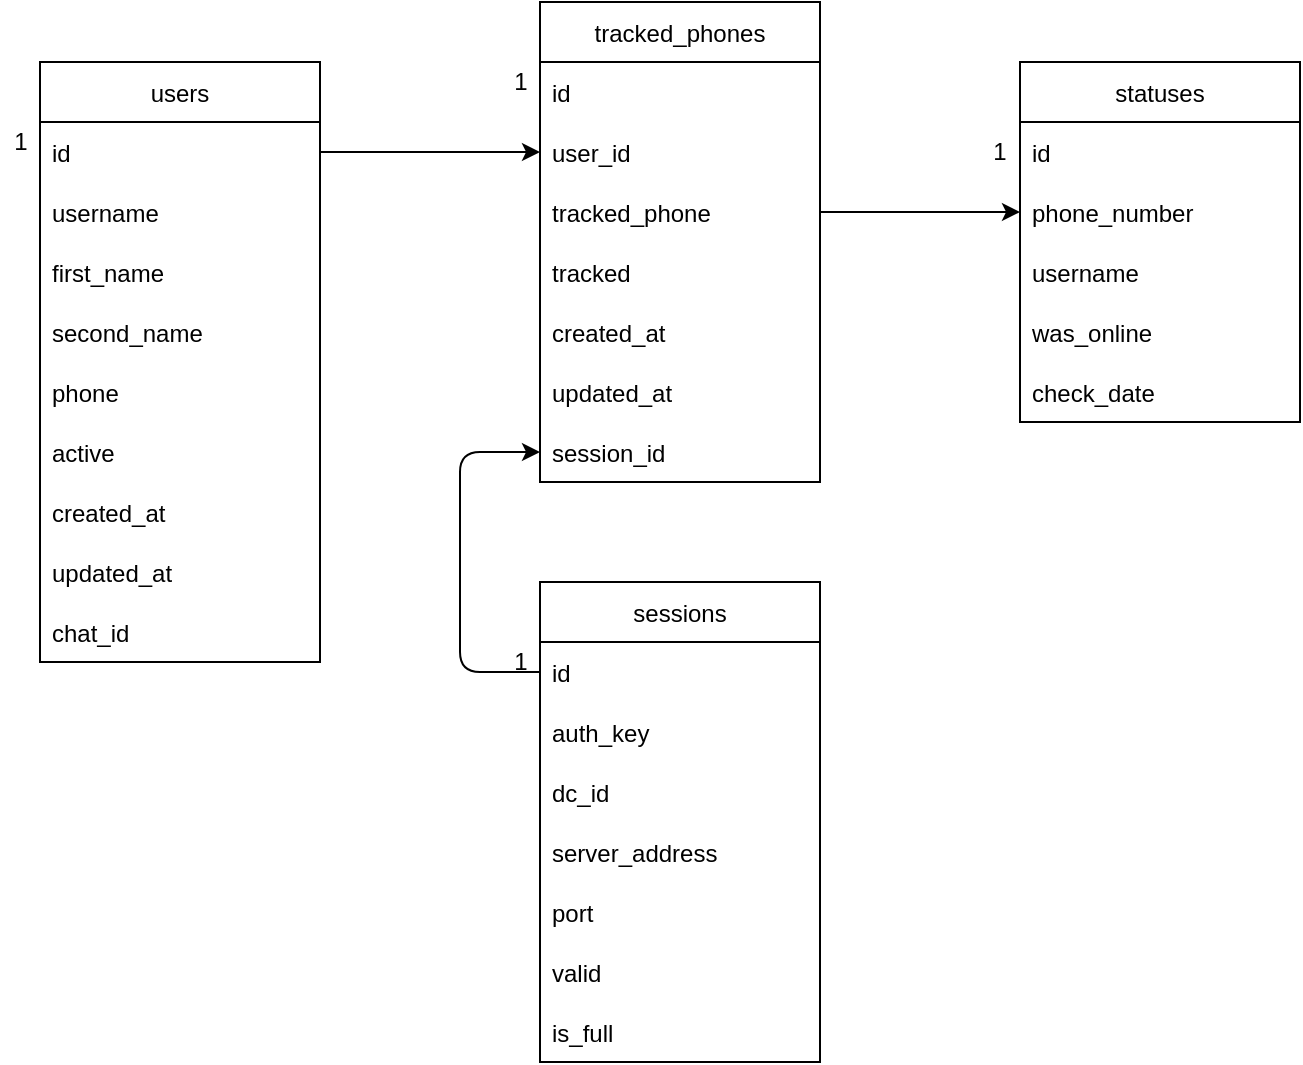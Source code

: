 <mxfile>
    <diagram id="2Lz8g4aXv7PvrA9rQq6V" name="Page-1">
        <mxGraphModel dx="701" dy="680" grid="1" gridSize="10" guides="1" tooltips="1" connect="1" arrows="1" fold="1" page="1" pageScale="1" pageWidth="827" pageHeight="1169" math="0" shadow="0">
            <root>
                <mxCell id="0"/>
                <mxCell id="1" parent="0"/>
                <mxCell id="C8LECRT7jh5EdWTfIgT6-41" style="edgeStyle=orthogonalEdgeStyle;rounded=0;orthogonalLoop=1;jettySize=auto;html=1;exitX=1;exitY=0.5;exitDx=0;exitDy=0;entryX=0;entryY=0.5;entryDx=0;entryDy=0;" parent="1" source="C8LECRT7jh5EdWTfIgT6-7" target="C8LECRT7jh5EdWTfIgT6-11" edge="1">
                    <mxGeometry relative="1" as="geometry"/>
                </mxCell>
                <mxCell id="C8LECRT7jh5EdWTfIgT6-44" value="" style="group" parent="1" vertex="1" connectable="0">
                    <mxGeometry x="310" y="20" width="160" height="240" as="geometry"/>
                </mxCell>
                <mxCell id="6" value="" style="group" parent="C8LECRT7jh5EdWTfIgT6-44" vertex="1" connectable="0">
                    <mxGeometry width="160" height="240" as="geometry"/>
                </mxCell>
                <mxCell id="C8LECRT7jh5EdWTfIgT6-5" value="tracked_phones" style="swimlane;fontStyle=0;childLayout=stackLayout;horizontal=1;startSize=30;horizontalStack=0;resizeParent=1;resizeParentMax=0;resizeLast=0;collapsible=1;marginBottom=0;" parent="6" vertex="1">
                    <mxGeometry x="20" width="140" height="240" as="geometry"/>
                </mxCell>
                <mxCell id="3" value="id" style="text;strokeColor=none;fillColor=none;align=left;verticalAlign=middle;spacingLeft=4;spacingRight=4;overflow=hidden;points=[[0,0.5],[1,0.5]];portConstraint=eastwest;rotatable=0;" parent="C8LECRT7jh5EdWTfIgT6-5" vertex="1">
                    <mxGeometry y="30" width="140" height="30" as="geometry"/>
                </mxCell>
                <mxCell id="C8LECRT7jh5EdWTfIgT6-6" value="user_id" style="text;strokeColor=none;fillColor=none;align=left;verticalAlign=middle;spacingLeft=4;spacingRight=4;overflow=hidden;points=[[0,0.5],[1,0.5]];portConstraint=eastwest;rotatable=0;" parent="C8LECRT7jh5EdWTfIgT6-5" vertex="1">
                    <mxGeometry y="60" width="140" height="30" as="geometry"/>
                </mxCell>
                <mxCell id="C8LECRT7jh5EdWTfIgT6-7" value="tracked_phone" style="text;strokeColor=none;fillColor=none;align=left;verticalAlign=middle;spacingLeft=4;spacingRight=4;overflow=hidden;points=[[0,0.5],[1,0.5]];portConstraint=eastwest;rotatable=0;" parent="C8LECRT7jh5EdWTfIgT6-5" vertex="1">
                    <mxGeometry y="90" width="140" height="30" as="geometry"/>
                </mxCell>
                <mxCell id="C8LECRT7jh5EdWTfIgT6-8" value="tracked" style="text;strokeColor=none;fillColor=none;align=left;verticalAlign=middle;spacingLeft=4;spacingRight=4;overflow=hidden;points=[[0,0.5],[1,0.5]];portConstraint=eastwest;rotatable=0;" parent="C8LECRT7jh5EdWTfIgT6-5" vertex="1">
                    <mxGeometry y="120" width="140" height="30" as="geometry"/>
                </mxCell>
                <mxCell id="C8LECRT7jh5EdWTfIgT6-35" value="created_at" style="text;strokeColor=none;fillColor=none;align=left;verticalAlign=middle;spacingLeft=4;spacingRight=4;overflow=hidden;points=[[0,0.5],[1,0.5]];portConstraint=eastwest;rotatable=0;" parent="C8LECRT7jh5EdWTfIgT6-5" vertex="1">
                    <mxGeometry y="150" width="140" height="30" as="geometry"/>
                </mxCell>
                <mxCell id="C8LECRT7jh5EdWTfIgT6-36" value="updated_at" style="text;strokeColor=none;fillColor=none;align=left;verticalAlign=middle;spacingLeft=4;spacingRight=4;overflow=hidden;points=[[0,0.5],[1,0.5]];portConstraint=eastwest;rotatable=0;" parent="C8LECRT7jh5EdWTfIgT6-5" vertex="1">
                    <mxGeometry y="180" width="140" height="30" as="geometry"/>
                </mxCell>
                <mxCell id="2" value="session_id" style="text;strokeColor=none;fillColor=none;align=left;verticalAlign=middle;spacingLeft=4;spacingRight=4;overflow=hidden;points=[[0,0.5],[1,0.5]];portConstraint=eastwest;rotatable=0;" parent="C8LECRT7jh5EdWTfIgT6-5" vertex="1">
                    <mxGeometry y="210" width="140" height="30" as="geometry"/>
                </mxCell>
                <mxCell id="5" value="1" style="text;html=1;align=center;verticalAlign=middle;resizable=0;points=[];autosize=1;strokeColor=none;fillColor=none;" parent="6" vertex="1">
                    <mxGeometry y="30" width="20" height="20" as="geometry"/>
                </mxCell>
                <mxCell id="C8LECRT7jh5EdWTfIgT6-45" value="" style="group" parent="1" vertex="1" connectable="0">
                    <mxGeometry x="60" y="50" width="160" height="330" as="geometry"/>
                </mxCell>
                <mxCell id="C8LECRT7jh5EdWTfIgT6-1" value="users" style="swimlane;fontStyle=0;childLayout=stackLayout;horizontal=1;startSize=30;horizontalStack=0;resizeParent=1;resizeParentMax=0;resizeLast=0;collapsible=1;marginBottom=0;" parent="C8LECRT7jh5EdWTfIgT6-45" vertex="1">
                    <mxGeometry x="20" width="140" height="300" as="geometry">
                        <mxRectangle x="80" y="20" width="60" height="30" as="alternateBounds"/>
                    </mxGeometry>
                </mxCell>
                <mxCell id="C8LECRT7jh5EdWTfIgT6-42" value="id" style="text;strokeColor=none;fillColor=none;align=left;verticalAlign=middle;spacingLeft=4;spacingRight=4;overflow=hidden;points=[[0,0.5],[1,0.5]];portConstraint=eastwest;rotatable=0;" parent="C8LECRT7jh5EdWTfIgT6-1" vertex="1">
                    <mxGeometry y="30" width="140" height="30" as="geometry"/>
                </mxCell>
                <mxCell id="C8LECRT7jh5EdWTfIgT6-3" value="username" style="text;strokeColor=none;fillColor=none;align=left;verticalAlign=middle;spacingLeft=4;spacingRight=4;overflow=hidden;points=[[0,0.5],[1,0.5]];portConstraint=eastwest;rotatable=0;" parent="C8LECRT7jh5EdWTfIgT6-1" vertex="1">
                    <mxGeometry y="60" width="140" height="30" as="geometry"/>
                </mxCell>
                <mxCell id="C8LECRT7jh5EdWTfIgT6-4" value="first_name" style="text;strokeColor=none;fillColor=none;align=left;verticalAlign=middle;spacingLeft=4;spacingRight=4;overflow=hidden;points=[[0,0.5],[1,0.5]];portConstraint=eastwest;rotatable=0;" parent="C8LECRT7jh5EdWTfIgT6-1" vertex="1">
                    <mxGeometry y="90" width="140" height="30" as="geometry"/>
                </mxCell>
                <mxCell id="C8LECRT7jh5EdWTfIgT6-23" value="second_name" style="text;strokeColor=none;fillColor=none;align=left;verticalAlign=middle;spacingLeft=4;spacingRight=4;overflow=hidden;points=[[0,0.5],[1,0.5]];portConstraint=eastwest;rotatable=0;" parent="C8LECRT7jh5EdWTfIgT6-1" vertex="1">
                    <mxGeometry y="120" width="140" height="30" as="geometry"/>
                </mxCell>
                <mxCell id="C8LECRT7jh5EdWTfIgT6-30" value="phone" style="text;strokeColor=none;fillColor=none;align=left;verticalAlign=middle;spacingLeft=4;spacingRight=4;overflow=hidden;points=[[0,0.5],[1,0.5]];portConstraint=eastwest;rotatable=0;" parent="C8LECRT7jh5EdWTfIgT6-1" vertex="1">
                    <mxGeometry y="150" width="140" height="30" as="geometry"/>
                </mxCell>
                <mxCell id="C8LECRT7jh5EdWTfIgT6-31" value="active" style="text;strokeColor=none;fillColor=none;align=left;verticalAlign=middle;spacingLeft=4;spacingRight=4;overflow=hidden;points=[[0,0.5],[1,0.5]];portConstraint=eastwest;rotatable=0;" parent="C8LECRT7jh5EdWTfIgT6-1" vertex="1">
                    <mxGeometry y="180" width="140" height="30" as="geometry"/>
                </mxCell>
                <mxCell id="C8LECRT7jh5EdWTfIgT6-32" value="created_at" style="text;strokeColor=none;fillColor=none;align=left;verticalAlign=middle;spacingLeft=4;spacingRight=4;overflow=hidden;points=[[0,0.5],[1,0.5]];portConstraint=eastwest;rotatable=0;" parent="C8LECRT7jh5EdWTfIgT6-1" vertex="1">
                    <mxGeometry y="210" width="140" height="30" as="geometry"/>
                </mxCell>
                <mxCell id="C8LECRT7jh5EdWTfIgT6-33" value="updated_at" style="text;strokeColor=none;fillColor=none;align=left;verticalAlign=middle;spacingLeft=4;spacingRight=4;overflow=hidden;points=[[0,0.5],[1,0.5]];portConstraint=eastwest;rotatable=0;" parent="C8LECRT7jh5EdWTfIgT6-1" vertex="1">
                    <mxGeometry y="240" width="140" height="30" as="geometry"/>
                </mxCell>
                <mxCell id="C8LECRT7jh5EdWTfIgT6-34" value="chat_id" style="text;strokeColor=none;fillColor=none;align=left;verticalAlign=middle;spacingLeft=4;spacingRight=4;overflow=hidden;points=[[0,0.5],[1,0.5]];portConstraint=eastwest;rotatable=0;" parent="C8LECRT7jh5EdWTfIgT6-1" vertex="1">
                    <mxGeometry y="270" width="140" height="30" as="geometry"/>
                </mxCell>
                <mxCell id="C8LECRT7jh5EdWTfIgT6-40" value="1" style="text;html=1;align=center;verticalAlign=middle;resizable=0;points=[];autosize=1;strokeColor=none;fillColor=none;" parent="C8LECRT7jh5EdWTfIgT6-45" vertex="1">
                    <mxGeometry y="30" width="20" height="20" as="geometry"/>
                </mxCell>
                <mxCell id="C8LECRT7jh5EdWTfIgT6-47" value="" style="group" parent="1" vertex="1" connectable="0">
                    <mxGeometry x="550" y="50" width="160" height="180" as="geometry"/>
                </mxCell>
                <mxCell id="C8LECRT7jh5EdWTfIgT6-9" value="statuses" style="swimlane;fontStyle=0;childLayout=stackLayout;horizontal=1;startSize=30;horizontalStack=0;resizeParent=1;resizeParentMax=0;resizeLast=0;collapsible=1;marginBottom=0;" parent="C8LECRT7jh5EdWTfIgT6-47" vertex="1">
                    <mxGeometry x="20" width="140" height="180" as="geometry"/>
                </mxCell>
                <mxCell id="C8LECRT7jh5EdWTfIgT6-10" value="id" style="text;strokeColor=none;fillColor=none;align=left;verticalAlign=middle;spacingLeft=4;spacingRight=4;overflow=hidden;points=[[0,0.5],[1,0.5]];portConstraint=eastwest;rotatable=0;" parent="C8LECRT7jh5EdWTfIgT6-9" vertex="1">
                    <mxGeometry y="30" width="140" height="30" as="geometry"/>
                </mxCell>
                <mxCell id="C8LECRT7jh5EdWTfIgT6-11" value="phone_number" style="text;strokeColor=none;fillColor=none;align=left;verticalAlign=middle;spacingLeft=4;spacingRight=4;overflow=hidden;points=[[0,0.5],[1,0.5]];portConstraint=eastwest;rotatable=0;" parent="C8LECRT7jh5EdWTfIgT6-9" vertex="1">
                    <mxGeometry y="60" width="140" height="30" as="geometry"/>
                </mxCell>
                <mxCell id="C8LECRT7jh5EdWTfIgT6-12" value="username" style="text;strokeColor=none;fillColor=none;align=left;verticalAlign=middle;spacingLeft=4;spacingRight=4;overflow=hidden;points=[[0,0.5],[1,0.5]];portConstraint=eastwest;rotatable=0;" parent="C8LECRT7jh5EdWTfIgT6-9" vertex="1">
                    <mxGeometry y="90" width="140" height="30" as="geometry"/>
                </mxCell>
                <mxCell id="C8LECRT7jh5EdWTfIgT6-37" value="was_online" style="text;strokeColor=none;fillColor=none;align=left;verticalAlign=middle;spacingLeft=4;spacingRight=4;overflow=hidden;points=[[0,0.5],[1,0.5]];portConstraint=eastwest;rotatable=0;" parent="C8LECRT7jh5EdWTfIgT6-9" vertex="1">
                    <mxGeometry y="120" width="140" height="30" as="geometry"/>
                </mxCell>
                <mxCell id="C8LECRT7jh5EdWTfIgT6-38" value="check_date" style="text;strokeColor=none;fillColor=none;align=left;verticalAlign=middle;spacingLeft=4;spacingRight=4;overflow=hidden;points=[[0,0.5],[1,0.5]];portConstraint=eastwest;rotatable=0;" parent="C8LECRT7jh5EdWTfIgT6-9" vertex="1">
                    <mxGeometry y="150" width="140" height="30" as="geometry"/>
                </mxCell>
                <mxCell id="C8LECRT7jh5EdWTfIgT6-46" value="1" style="text;html=1;strokeColor=none;fillColor=none;align=center;verticalAlign=middle;whiteSpace=wrap;rounded=0;" parent="C8LECRT7jh5EdWTfIgT6-47" vertex="1">
                    <mxGeometry y="30" width="20" height="30" as="geometry"/>
                </mxCell>
                <mxCell id="C8LECRT7jh5EdWTfIgT6-53" value="" style="group" parent="1" vertex="1" connectable="0">
                    <mxGeometry x="310" y="310" width="160" height="60" as="geometry"/>
                </mxCell>
                <mxCell id="C8LECRT7jh5EdWTfIgT6-48" value="sessions" style="swimlane;fontStyle=0;childLayout=stackLayout;horizontal=1;startSize=30;horizontalStack=0;resizeParent=1;resizeParentMax=0;resizeLast=0;collapsible=1;marginBottom=0;" parent="C8LECRT7jh5EdWTfIgT6-53" vertex="1">
                    <mxGeometry x="20" width="140" height="240" as="geometry"/>
                </mxCell>
                <mxCell id="C8LECRT7jh5EdWTfIgT6-49" value="id" style="text;strokeColor=none;fillColor=none;align=left;verticalAlign=middle;spacingLeft=4;spacingRight=4;overflow=hidden;points=[[0,0.5],[1,0.5]];portConstraint=eastwest;rotatable=0;" parent="C8LECRT7jh5EdWTfIgT6-48" vertex="1">
                    <mxGeometry y="30" width="140" height="30" as="geometry"/>
                </mxCell>
                <mxCell id="7" value="auth_key" style="text;strokeColor=none;fillColor=none;align=left;verticalAlign=middle;spacingLeft=4;spacingRight=4;overflow=hidden;points=[[0,0.5],[1,0.5]];portConstraint=eastwest;rotatable=0;" parent="C8LECRT7jh5EdWTfIgT6-48" vertex="1">
                    <mxGeometry y="60" width="140" height="30" as="geometry"/>
                </mxCell>
                <mxCell id="8" value="dc_id" style="text;strokeColor=none;fillColor=none;align=left;verticalAlign=middle;spacingLeft=4;spacingRight=4;overflow=hidden;points=[[0,0.5],[1,0.5]];portConstraint=eastwest;rotatable=0;" parent="C8LECRT7jh5EdWTfIgT6-48" vertex="1">
                    <mxGeometry y="90" width="140" height="30" as="geometry"/>
                </mxCell>
                <mxCell id="9" value="server_address" style="text;strokeColor=none;fillColor=none;align=left;verticalAlign=middle;spacingLeft=4;spacingRight=4;overflow=hidden;points=[[0,0.5],[1,0.5]];portConstraint=eastwest;rotatable=0;" parent="C8LECRT7jh5EdWTfIgT6-48" vertex="1">
                    <mxGeometry y="120" width="140" height="30" as="geometry"/>
                </mxCell>
                <mxCell id="10" value="port" style="text;strokeColor=none;fillColor=none;align=left;verticalAlign=middle;spacingLeft=4;spacingRight=4;overflow=hidden;points=[[0,0.5],[1,0.5]];portConstraint=eastwest;rotatable=0;" parent="C8LECRT7jh5EdWTfIgT6-48" vertex="1">
                    <mxGeometry y="150" width="140" height="30" as="geometry"/>
                </mxCell>
                <mxCell id="16" value="valid" style="text;strokeColor=none;fillColor=none;align=left;verticalAlign=middle;spacingLeft=4;spacingRight=4;overflow=hidden;points=[[0,0.5],[1,0.5]];portConstraint=eastwest;rotatable=0;" vertex="1" parent="C8LECRT7jh5EdWTfIgT6-48">
                    <mxGeometry y="180" width="140" height="30" as="geometry"/>
                </mxCell>
                <mxCell id="17" value="is_full" style="text;strokeColor=none;fillColor=none;align=left;verticalAlign=middle;spacingLeft=4;spacingRight=4;overflow=hidden;points=[[0,0.5],[1,0.5]];portConstraint=eastwest;rotatable=0;" vertex="1" parent="C8LECRT7jh5EdWTfIgT6-48">
                    <mxGeometry y="210" width="140" height="30" as="geometry"/>
                </mxCell>
                <mxCell id="C8LECRT7jh5EdWTfIgT6-52" value="1" style="text;html=1;align=center;verticalAlign=middle;resizable=0;points=[];autosize=1;strokeColor=none;fillColor=none;" parent="C8LECRT7jh5EdWTfIgT6-53" vertex="1">
                    <mxGeometry y="30" width="20" height="20" as="geometry"/>
                </mxCell>
                <mxCell id="4" style="edgeStyle=none;html=1;exitX=1;exitY=0.5;exitDx=0;exitDy=0;entryX=0;entryY=0.5;entryDx=0;entryDy=0;" parent="1" source="C8LECRT7jh5EdWTfIgT6-42" target="C8LECRT7jh5EdWTfIgT6-6" edge="1">
                    <mxGeometry relative="1" as="geometry"/>
                </mxCell>
                <mxCell id="14" style="edgeStyle=none;html=1;exitX=0;exitY=0.5;exitDx=0;exitDy=0;entryX=0;entryY=0.5;entryDx=0;entryDy=0;" parent="1" source="C8LECRT7jh5EdWTfIgT6-49" target="2" edge="1">
                    <mxGeometry relative="1" as="geometry">
                        <mxPoint x="260" y="250" as="targetPoint"/>
                        <Array as="points">
                            <mxPoint x="290" y="355"/>
                            <mxPoint x="290" y="245"/>
                        </Array>
                    </mxGeometry>
                </mxCell>
            </root>
        </mxGraphModel>
    </diagram>
</mxfile>